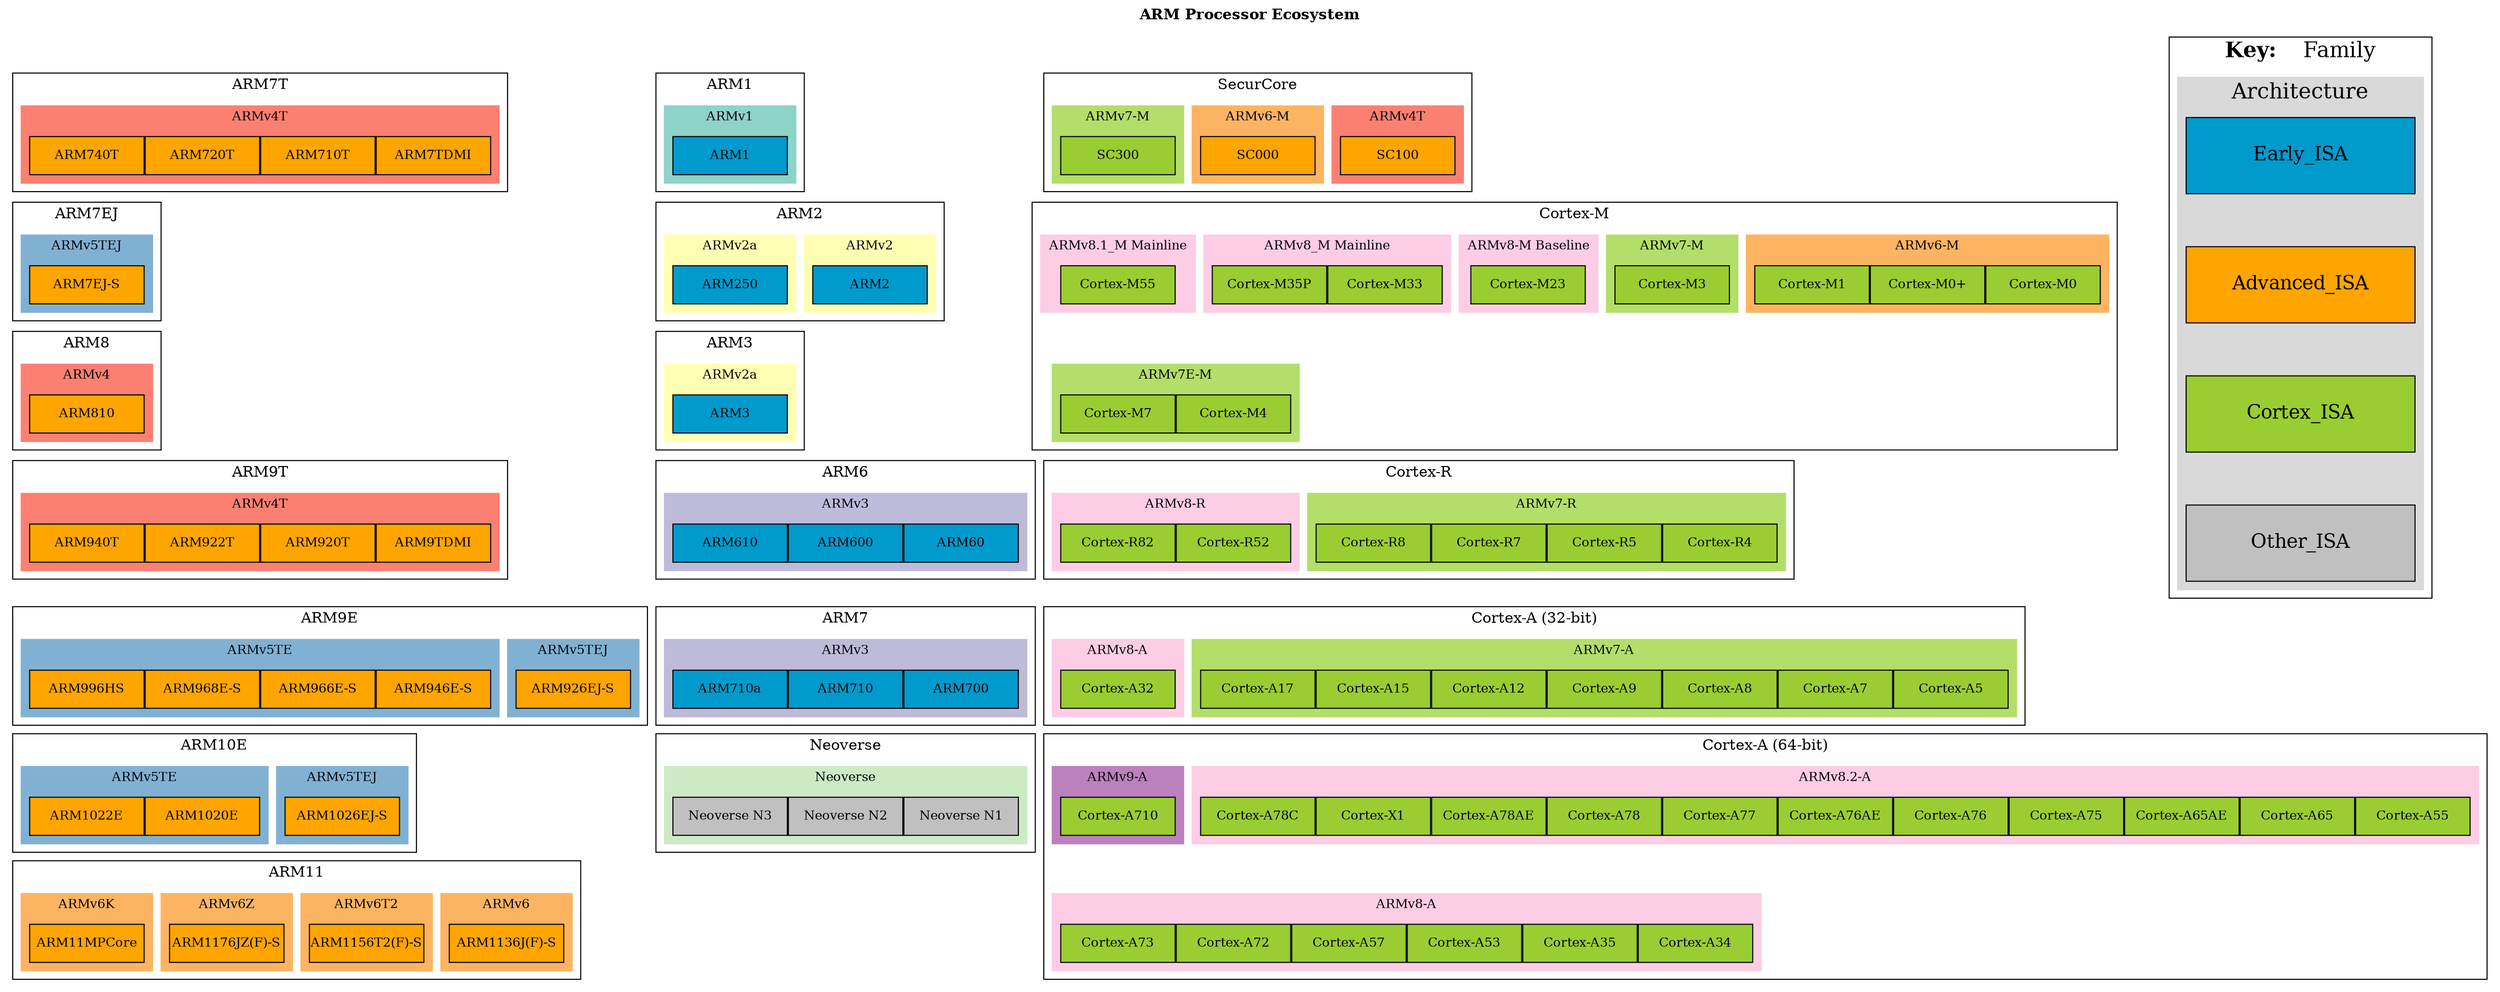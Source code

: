 /*
 *	Infographic of ARM microarchitectures as tabulated: https://en.wikipedia.org/wiki/List_of_ARM_microarchitectures
 *	> Family
 *	>> Architecture
 *	>>> Core 
*/
digraph G {
	compound=true
	nodesep=0
	graph [ labelloc=t; label=<<B>ARM Processor Ecosystem</B>>; tooltip="ARM Ecosystem"]
	graph [ splines=ortho; bgcolor=white; style=filled; ]
	node [ fontsize=12; shape=rectangle; fixedsize=true; width=1.5; height=0.5; fillcolor=grey; style=filled ]
	edge [ style=invis; arrowhead=none; arrowtail=none; ]

	// DATA
	subgraph cluster_ARM7T {
		graph [ label="ARM7T"; ]
		node [ fillcolor=orange ] // Advanced ISA
		subgraph cluster_ARMv4T {
			graph [ fontsize=12; colorscheme=set312; ]
			graph [ label="ARMv4T"; color=4 ]
			ARM7TDMI ; ARM710T ; ARM720T ; ARM740T
		}
	}
	subgraph cluster_ARM7EJ {
		graph [ label="ARM7EJ"; ]
		node [ fillcolor=orange ] // Advanced ISA
		subgraph cluster_ARMv5TEJ {
			graph [ fontsize=12; colorscheme=set312; ]
			graph [ label="ARMv5TEJ"; color=5 ]
			ARM7EJ_S [label="ARM7EJ-S"]
		}
	}
	subgraph cluster_ARM8 {
		graph [ label="ARM8"; ]
		node [ fillcolor=orange ] // Advanced ISA
		subgraph cluster_ARMv4 {
			graph [ fontsize=12; colorscheme=set312; ]
			graph [ label="ARMv4"; color=4]
			ARM810
		}
	}
	subgraph cluster_ARM9T {
		graph [ label="ARM9T"; ]
		node [ fillcolor=orange ] // Advanced ISA
		subgraph cluster_ARMv4T {
			graph [ fontsize=12; colorscheme=set312; ]
			graph [ label="ARMv4T"; color=4]
			ARM9TDMI ; ARM920T ; ARM922T ; ARM940T
		}
	}
	subgraph cluster_ARM9E {
		graph [ label="ARM9E"; ]
		node [ fillcolor=orange ] // Advanced ISA
		subgraph cluster_ARMv5TE {
			graph [ fontsize=12; colorscheme=set312; ]
			graph [ label="ARMv5TE"; color=5]
			ARM946E_S [label="ARM946E-S"] 
			ARM966E_S [label="ARM966E-S"]
			ARM968E_S [label="ARM968E-S"]
			ARM946E_S ; ARM966E_S ; ARM968E_S ; ARM996HS
		}
		subgraph cluster_ARMv5TEJ {
			graph [ fontsize=12; colorscheme=set312; ]
			graph [ label="ARMv5TEJ"; color=5]
			ARM926EJ_S [label="ARM926EJ-S"]
		}
		ARM996HS ; ARM926EJ_S
	}
	subgraph cluster_ARM10E {
		graph [ label="ARM10E"; ]
		node [ fillcolor=orange ] // Advanced ISA
		subgraph cluster_ARMv5TE {
			graph [ fontsize=12; colorscheme=set312; ]
			graph [ label="ARMv5TE"; color=5 ]
			ARM1020E ; ARM1022E
		}
		subgraph cluster_ARMv5TEJ {
			graph [ fontsize=12; colorscheme=set312; ]
			graph [ label="ARMv5TEJ"; color=5]
			ARM1026EJ_S [label="ARM1026EJ-S"]
		}
		ARM1022E ; ARM1026EJ_S
	}
	subgraph cluster_ARM11 {
		graph [ label="ARM11"; ]
		node [ fillcolor=orange ] // Advanced ISA
		subgraph cluster_ARMv6 {
			graph [ fontsize=12; colorscheme=set312; ]
			graph [ label="ARMv6"; color=6]
			ARM1136JF_S  [ label="ARM1136J(F)-S" ]
		}
		subgraph cluster_ARMv6T2 {
			graph [ fontsize=12; colorscheme=set312; ]
			graph [ label="ARMv6T2"; color=6]
			ARM1156T2F_S [ label="ARM1156T2(F)-S" ]
		}
		subgraph cluster_ARMv6Z {
			graph [ fontsize=12; colorscheme=set312; ]
			graph [ label="ARMv6Z"; color=6]
			ARM1176JZF_S [ label="ARM1176JZ(F)-S" ]
		}
		subgraph cluster_ARMv6K {
			graph [ fontsize=12; colorscheme=set312; ]
			graph [ label="ARMv6K"; color=6]
			ARM11MPCore
		}
		ARM1136JF_S ; ARM1156T2F_S ; ARM1176JZF_S ; ARM11MPCore
	}
	subgraph cluster_ARM1 {
		graph [ label="ARM1"; ]
		node [ fillcolor=deepskyblue3 ] // Early ISA
		subgraph cluster_ARMv1 {
			graph [ fontsize=12; colorscheme=set312; ]
			graph [ label="ARMv1"; color=1]
			ARM1
		}
	}
	subgraph cluster_ARM2 {
		graph [ label="ARM2"; ]
		node [ fillcolor=deepskyblue3 ] // Early ISA
		subgraph cluster_ARMv2 {
			graph [ fontsize=12; colorscheme=set312;]
			graph [ label="ARMv2"; color=2 ]
			ARM2
		}
		subgraph cluster_ARMv2a {
			graph [ fontsize=12; colorscheme=set312; ]
			graph [ label="ARMv2a"; color=2 ]
			ARM250
		}
		ARM2 ; ARM250
	}
	subgraph cluster_ARM3 {
		graph [ label="ARM3"; ]
		node [ fillcolor=deepskyblue3 ] // Early ISA
		subgraph cluster_ARMv2a {
			graph [ fontsize=12; colorscheme=set312; ]
			graph [ label="ARMv2a"; color=2 ]
			ARM3
		}
	}
	subgraph cluster_ARM6 {
		graph [ label="ARM6"; ]
		node [ fillcolor=deepskyblue3 ] // Early ISA
		subgraph cluster_ARMv3 {
			graph [ fontsize=12; colorscheme=set312; ]
			graph [ label="ARMv3"; color=3]
			ARM60 ; ARM600 ; ARM610
		}
	}
	subgraph cluster_ARM7 {
		graph [ label="ARM7"; ]
		node [ fillcolor=deepskyblue3 ] // Early ISA
		subgraph cluster_ARMv3{
			graph [ fontsize=12; colorscheme=set312; ]
			graph [ label="ARMv3"; color=3 ]
			ARM700 ; ARM710 ; ARM710a
		}
	}
	subgraph cluster_SecurCore {
		graph [ label="SecurCore"; ]
		node [ fillcolor=orange ] // Advanced Processor
		subgraph cluster_ARMv6_M {
			graph [ fontsize=12; colorscheme=set312; ]
			graph [ label="ARMv6-M"; color=6]
			SC000
		}
		subgraph cluster_ARMv4T {
			graph [ fontsize=12; colorscheme=set312; ]
			graph [ label="ARMv4T"; color=4]
			SC100
		}
		subgraph cluster_ARMv7_M {
			node [ fillcolor=olivedrab3 ] // Cortex Processor
			graph [ fontsize=12; colorscheme=set312; ]
			graph [ label="ARMv7-M"; color=7]
			SC300
		}
		SC000 ; SC100 ; SC300
	}
	subgraph cluster_Cortex_M {
		graph [ label="Cortex-M"; ]
		node [ fillcolor=olivedrab3 ] // Embedded ARM Processor
		subgraph cluster_ARMv6_M {
			graph [ fontsize=12; colorscheme=set312; ]
			graph [ label="ARMv6-M"; color=6]
			Cortex_M0 [ label="Cortex-M0" ]
			Cortex_M0plus [ label="Cortex-M0+" ]
			Cortex_M1 [ label="Cortex-M1" ]
			Cortex_M0 ; Cortex_M0plus ; Cortex_M1
		}
		subgraph cluster_ARMv7_M {
			graph [ fontsize=12; colorscheme=set312; ]
			graph [ label="ARMv7-M"; color=7]
			Cortex_M3 [ label="Cortex-M3" ]
		}
		subgraph cluster_ARMv7E_M {
			graph [ fontsize=12; colorscheme=set312; ]
			graph [ label="ARMv7E-M"; color=7]
			Cortex_M4 [ label="Cortex-M4" ]
			Cortex_M7 [ label="Cortex-M7" ]
		}
		subgraph cluster_ARMv8_M_Baseline {
			graph [ fontsize=12; colorscheme=set312; ]
			graph [ label="ARMv8-M Baseline"; color=8]
			Cortex_M23 [ label="Cortex-M23" ]
		}
		subgraph cluster_ARMv8_M_Mainline {
			graph [ fontsize=12; colorscheme=set312; ]
			graph [ label="ARMv8_M Mainline"; color=8]
			Cortex_M33 [ label="Cortex-M33" ]
			Cortex_M35P [ label="Cortex-M35P" ]
		}
		subgraph cluster_ARMv81_MMainline {
			graph [ fontsize=12; colorscheme=set312; ]
			graph [ label="ARMv8.1_M Mainline"; color=8]
			Cortex_M55 [ label="Cortex-M55" ]
		}
		Cortex_M1 ; Cortex_M3 ; Cortex_M4 ; Cortex_M7 ; Cortex_M23 ; Cortex_M33 ; Cortex_M35P ; Cortex_M55
	}
	subgraph cluster_Cortex_R {
		graph [ label="Cortex-R"; ]
		node [ fillcolor=olivedrab3 ] // Embedded ARM Processor
		subgraph cluster_ARMv7_R {
			graph [ fontsize=12; colorscheme=set312; ]
			graph [ label="ARMv7-R"; color=7]
			Cortex_R4 [ label="Cortex-R4" ]
			Cortex_R5 [ label="Cortex-R5" ]
			Cortex_R7 [ label="Cortex-R7" ]
			Cortex_R8 [ label="Cortex-R8" ]
			Cortex_R4 ; Cortex_R5 ; Cortex_R7 ; Cortex_R8
		}
		subgraph cluster_ARMv8_R {
			graph [ fontsize=12; colorscheme=set312; ]
			graph [ label="ARMv8-R"; color=8]
			Cortex_R52 [ label="Cortex-R52" ]
			Cortex_R82 [ label="Cortex-R82" ]
			Cortex_R52 ; Cortex_R82
		}
		Cortex_R8 ; Cortex_R52
	}
	subgraph cluster_Cortex_A_32 {
		graph [ label="Cortex-A (32-bit)"; ]
		node [ fillcolor=olivedrab3 ] // Cortex ISA
		subgraph cluster_ARMv7_A {
			graph [ fontsize=12; colorscheme=set312; ]
			graph [ label="ARMv7-A"; color=7]
			Cortex_A5 [ label="Cortex-A5" ]
			Cortex_A7 [ label="Cortex-A7" ]
			Cortex_A8 [ label="Cortex-A8" ]
			Cortex_A9 [ label="Cortex-A9" ]
			Cortex_A12 [ label="Cortex-A12" ]
			Cortex_A15 [ label="Cortex-A15" ]
			Cortex_A17 [ label="Cortex-A17" ]
			Cortex_A5 ; Cortex_A7 ; Cortex_A8 ; Cortex_A9 ; Cortex_A12 ; Cortex_A15 ; Cortex_A17
		}
		subgraph cluster_ARMv8_A {
			graph [ fontsize=12; colorscheme=set312; ]
			graph [ label="ARMv8-A"; color=8]
			Cortex_A32 [ label="Cortex-A32" ]
		}
		Cortex_A17 ; Cortex_A32
	}
	subgraph cluster_Cortex_A_64 {
		graph [ label="Cortex-A (64-bit)"; ]
		node [ fillcolor=olivedrab3 ] // Cortex ISA
		subgraph cluster_ARMv8_A {
			graph [ fontsize=12; colorscheme=set312; ]
			graph [ label="ARMv8-A"; color=8]
			Cortex_A34 [ label="Cortex-A34" ]
			Cortex_A35 [ label="Cortex-A35" ]
			Cortex_A53 [ label="Cortex-A53" ]
			Cortex_A57 [ label="Cortex-A57" ]
			Cortex_A72 [ label="Cortex-A72" ]
			Cortex_A73 [ label="Cortex-A73" ]
			Cortex_A34 ; Cortex_A35 ; Cortex_A53 ; Cortex_A57 ; Cortex_A72 ; Cortex_A73
		}
		subgraph cluster_ARMv8p2_A {
			graph [ fontsize=12; colorscheme=set312; ]
			graph [ label="ARMv8.2-A"; color=8]
			Cortex_A55 [ label="Cortex-A55" ]
			Cortex_A65 [ label="Cortex-A65" ]
			Cortex_A65AE [ label="Cortex-A65AE" ]
			Cortex_A75 [ label="Cortex-A75" ]
			Cortex_A76 [ label="Cortex-A76" ]
			Cortex_A76AE [ label="Cortex-A76AE" ]
			Cortex_A77 [ label="Cortex-A77" ]
			Cortex_A78 [ label="Cortex-A78" ]
			Cortex_A78AE [ label="Cortex-A78AE" ]
			Cortex_X1 [ label="Cortex-X1" ]
			Cortex_A78C [ label="Cortex-A78C" ]
			Cortex_A55 ; Cortex_A65 ; Cortex_A65AE ; Cortex_A75 ; Cortex_A76 ; Cortex_A76AE ; Cortex_A77 ; Cortex_A78 ; Cortex_A78AE ; Cortex_X1 ; Cortex_A78C
		}
		subgraph cluster_ARMv9_A {
			graph [ fontsize=12; colorscheme=set312; ]
			graph [ label="ARMv9-A"; color=10]
			Cortex_A710 [ label="Cortex-A710" ]
		}
		Cortex_A73 ; Cortex_A55
		Cortex_A78C ; Cortex_A710
	}
	subgraph cluster_Neoverse {
		graph [ label="Neoverse"; ]
		subgraph cluster_Neoverse_arch {
			graph [ fontsize=12; colorscheme=set312; ]
			graph [ label="Neoverse"; color=11]
			Neoverse_N1 [ label="Neoverse N1" ]
			Neoverse_N2 [ label="Neoverse N2" ]
			Neoverse_N3 [ label="Neoverse N3" ]
			Neoverse_N1 ; Neoverse_N2 ; Neoverse_N3
		}
	}
	// KEY
	subgraph cluster_keyFamily {
		graph [ fontsize=20; label=<<B>Key: </B>   Family>; tooltip="Key" ]
		node [ fontsize=18; width=3; height=1; ]
		subgraph cluster_keyArch {
			graph [ colorscheme=set312; ]
			graph [ label="Architecture"; color=9 ]
			Early_ISA [ fillcolor=deepskyblue3 ]
			Advanced_ISA [ fillcolor=orange ]
			Cortex_ISA [ fillcolor=olivedrab3 ]
			Other_ISA [ fillcolor=gray ]
			Early_ISA ; Advanced_ISA ; Cortex_ISA ; Other_ISA
		}
	}

	ARM740T -> ARM7EJ_S -> ARM810 -> ARM940T -> ARM996HS -> ARM1022E -> ARM11MPCore
	ARM1 -> ARM250 -> ARM3 -> ARM610 -> ARM710a -> Neoverse_N3
	SC300 -> Cortex_M55 -> Cortex_M7 -> Cortex_R82 -> Cortex_A32 -> Cortex_A710 -> Cortex_A73
	Early_ISA -> Advanced_ISA -> Cortex_ISA -> Other_ISA
}
